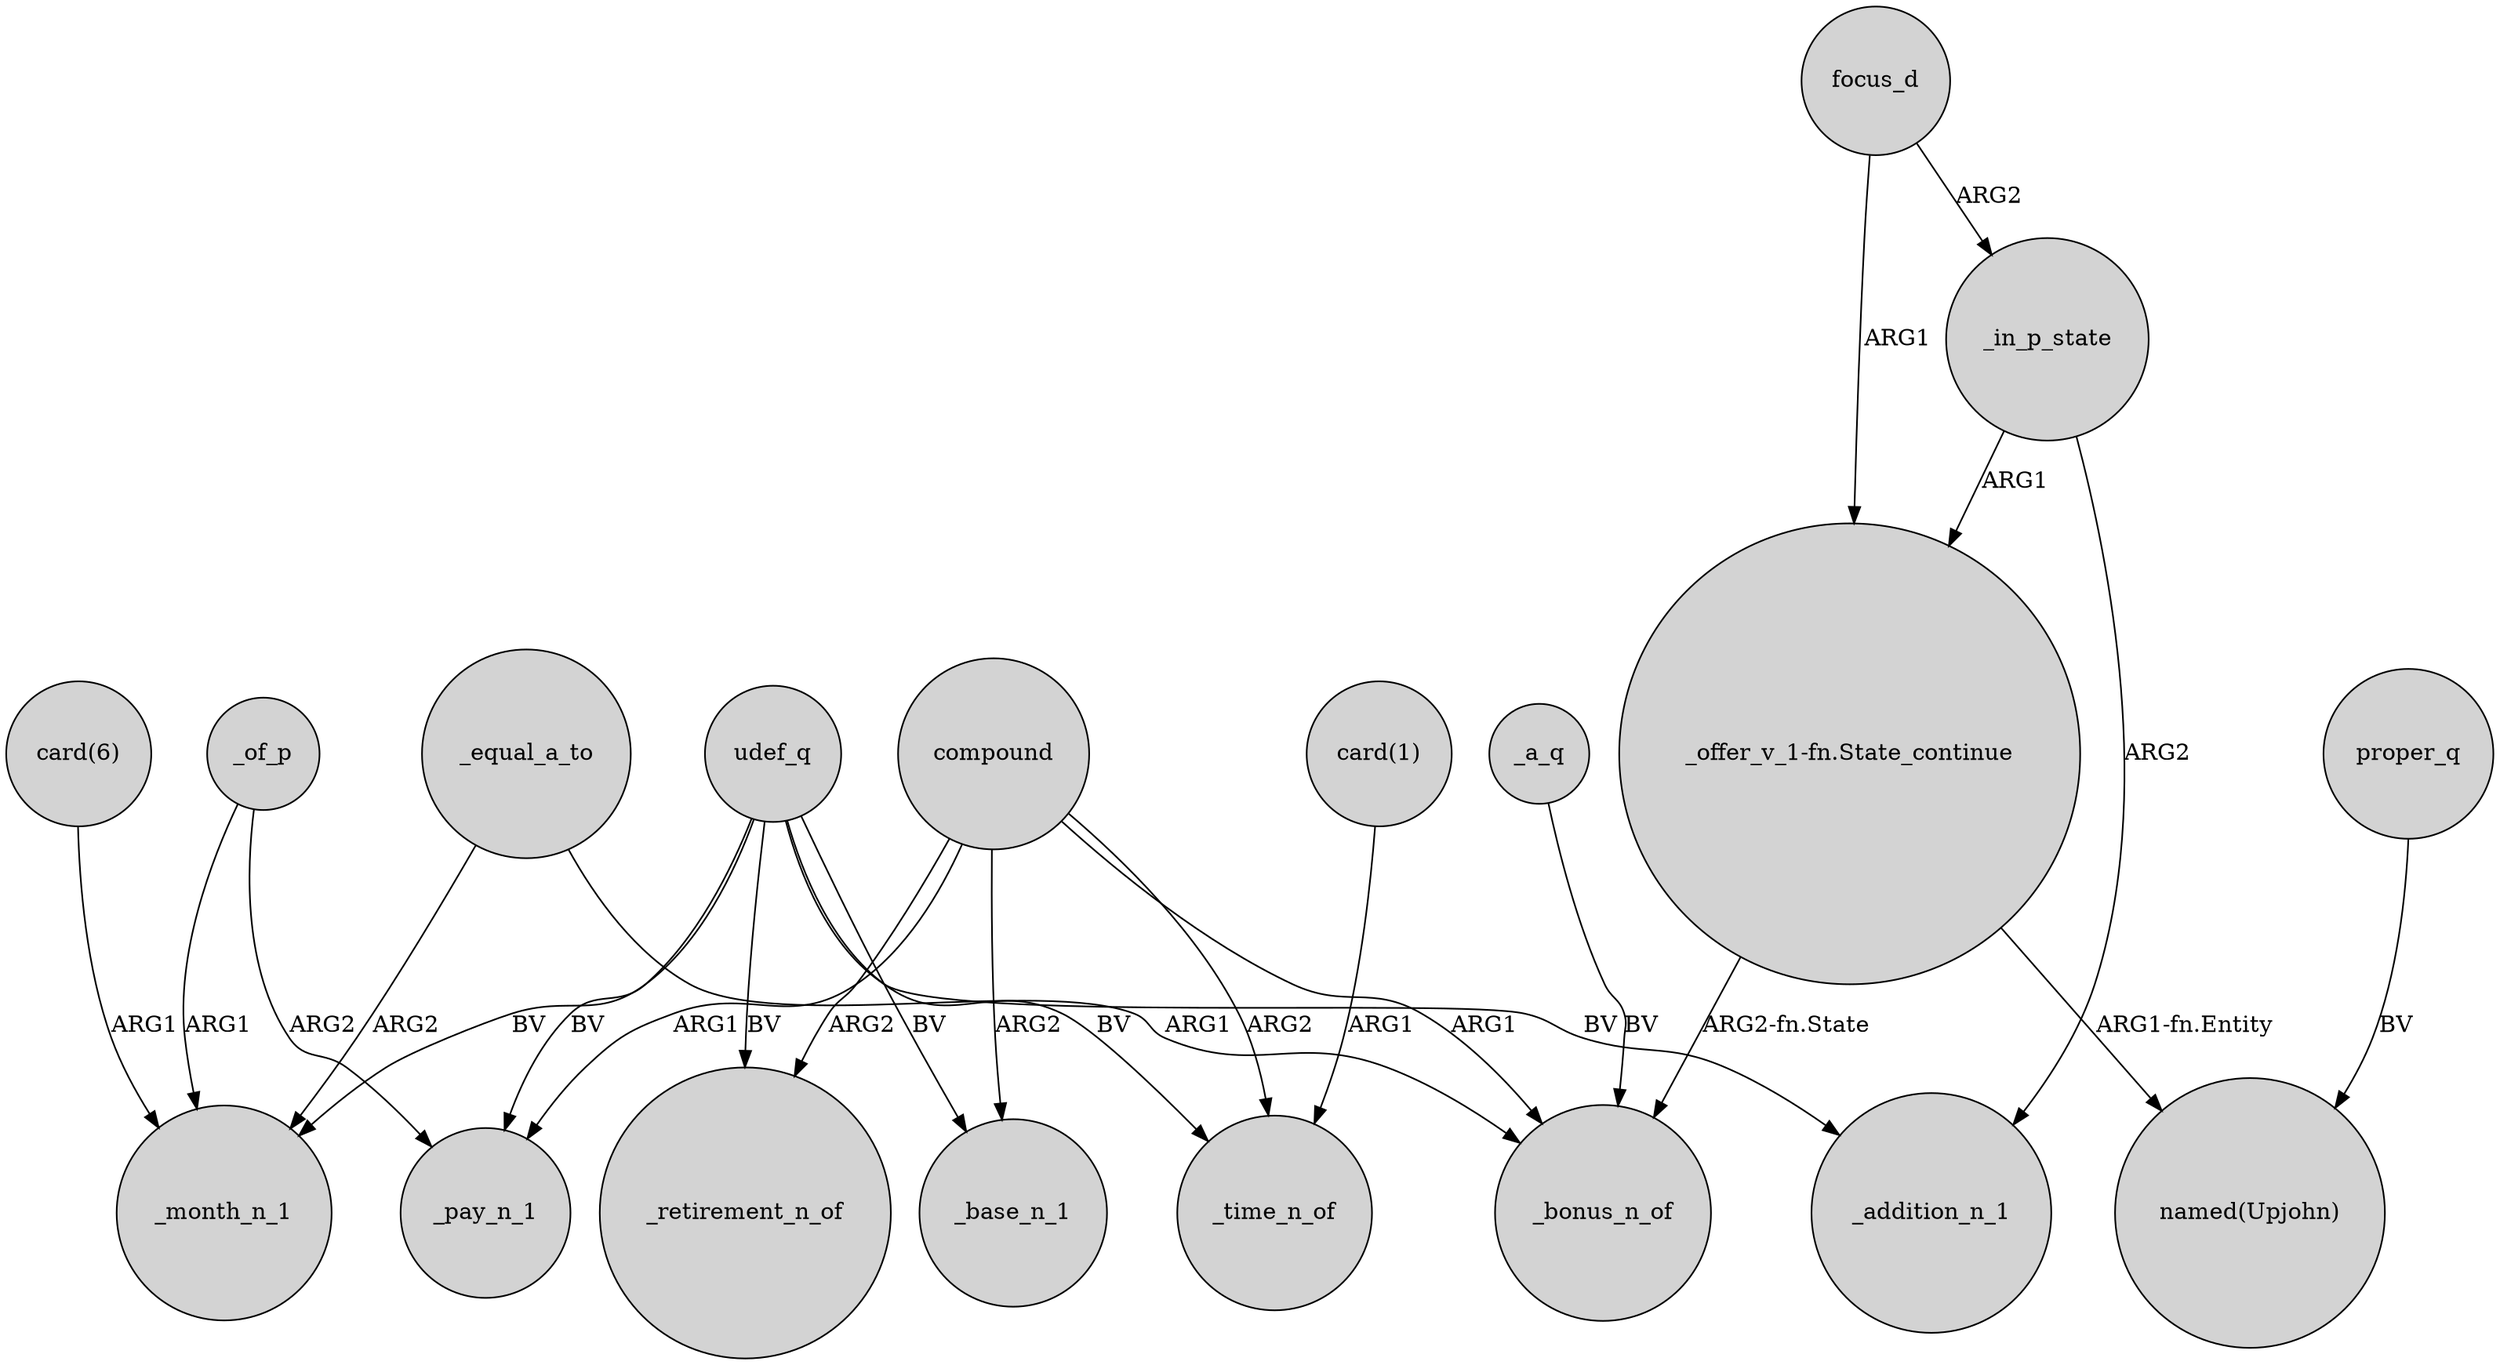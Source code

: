 digraph {
	node [shape=circle style=filled]
	udef_q -> _month_n_1 [label=BV]
	udef_q -> _pay_n_1 [label=BV]
	compound -> _base_n_1 [label=ARG2]
	focus_d -> _in_p_state [label=ARG2]
	udef_q -> _time_n_of [label=BV]
	_equal_a_to -> _month_n_1 [label=ARG2]
	"_offer_v_1-fn.State_continue" -> "named(Upjohn)" [label="ARG1-fn.Entity"]
	udef_q -> _addition_n_1 [label=BV]
	compound -> _retirement_n_of [label=ARG2]
	proper_q -> "named(Upjohn)" [label=BV]
	focus_d -> "_offer_v_1-fn.State_continue" [label=ARG1]
	compound -> _pay_n_1 [label=ARG1]
	_of_p -> _month_n_1 [label=ARG1]
	_equal_a_to -> _bonus_n_of [label=ARG1]
	udef_q -> _retirement_n_of [label=BV]
	_a_q -> _bonus_n_of [label=BV]
	"_offer_v_1-fn.State_continue" -> _bonus_n_of [label="ARG2-fn.State"]
	"card(1)" -> _time_n_of [label=ARG1]
	compound -> _time_n_of [label=ARG2]
	compound -> _bonus_n_of [label=ARG1]
	udef_q -> _base_n_1 [label=BV]
	_in_p_state -> _addition_n_1 [label=ARG2]
	"card(6)" -> _month_n_1 [label=ARG1]
	_in_p_state -> "_offer_v_1-fn.State_continue" [label=ARG1]
	_of_p -> _pay_n_1 [label=ARG2]
}
